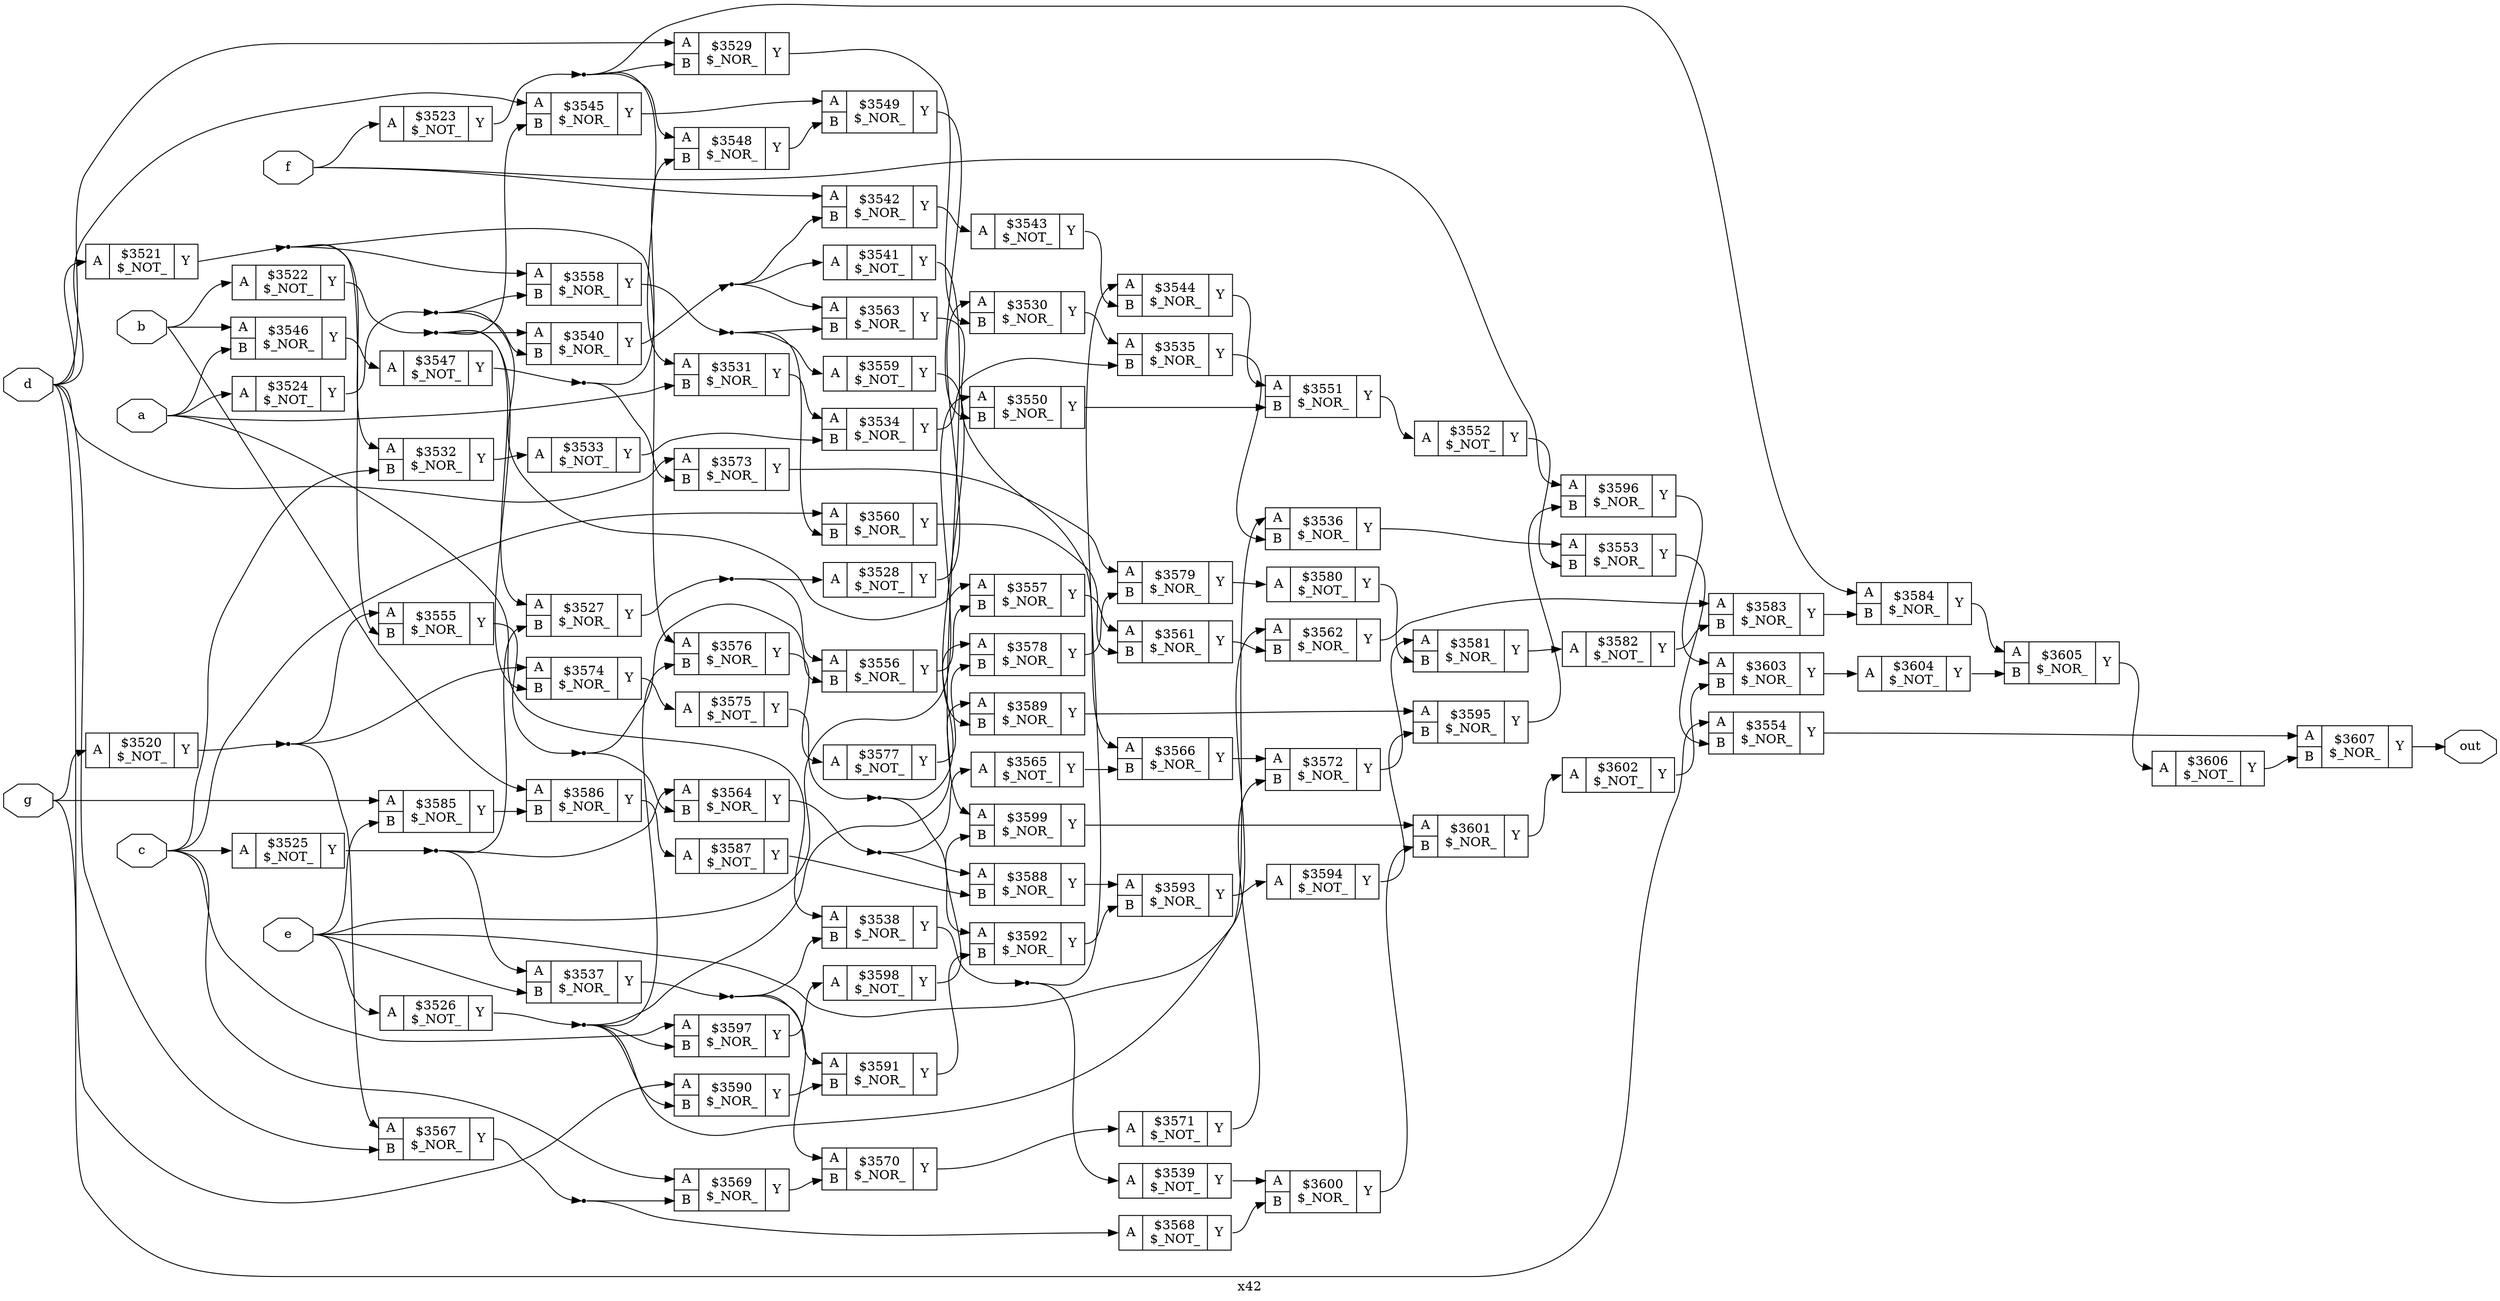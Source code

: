 digraph "x42" {
label="x42";
rankdir="LR";
remincross=true;
n88 [ shape=octagon, label="a", color="black", fontcolor="black" ];
n89 [ shape=octagon, label="b", color="black", fontcolor="black" ];
n90 [ shape=octagon, label="c", color="black", fontcolor="black" ];
n91 [ shape=octagon, label="d", color="black", fontcolor="black" ];
n92 [ shape=octagon, label="e", color="black", fontcolor="black" ];
n93 [ shape=octagon, label="f", color="black", fontcolor="black" ];
n94 [ shape=octagon, label="g", color="black", fontcolor="black" ];
n95 [ shape=octagon, label="out", color="black", fontcolor="black" ];
c98 [ shape=record, label="{{<p96> A}|$3520\n$_NOT_|{<p97> Y}}" ];
c99 [ shape=record, label="{{<p96> A}|$3521\n$_NOT_|{<p97> Y}}" ];
c100 [ shape=record, label="{{<p96> A}|$3522\n$_NOT_|{<p97> Y}}" ];
c101 [ shape=record, label="{{<p96> A}|$3523\n$_NOT_|{<p97> Y}}" ];
c102 [ shape=record, label="{{<p96> A}|$3524\n$_NOT_|{<p97> Y}}" ];
c103 [ shape=record, label="{{<p96> A}|$3525\n$_NOT_|{<p97> Y}}" ];
c104 [ shape=record, label="{{<p96> A}|$3526\n$_NOT_|{<p97> Y}}" ];
c106 [ shape=record, label="{{<p96> A|<p105> B}|$3527\n$_NOR_|{<p97> Y}}" ];
c107 [ shape=record, label="{{<p96> A}|$3528\n$_NOT_|{<p97> Y}}" ];
c108 [ shape=record, label="{{<p96> A|<p105> B}|$3529\n$_NOR_|{<p97> Y}}" ];
c109 [ shape=record, label="{{<p96> A|<p105> B}|$3530\n$_NOR_|{<p97> Y}}" ];
c110 [ shape=record, label="{{<p96> A|<p105> B}|$3531\n$_NOR_|{<p97> Y}}" ];
c111 [ shape=record, label="{{<p96> A|<p105> B}|$3532\n$_NOR_|{<p97> Y}}" ];
c112 [ shape=record, label="{{<p96> A}|$3533\n$_NOT_|{<p97> Y}}" ];
c113 [ shape=record, label="{{<p96> A|<p105> B}|$3534\n$_NOR_|{<p97> Y}}" ];
c114 [ shape=record, label="{{<p96> A|<p105> B}|$3535\n$_NOR_|{<p97> Y}}" ];
c115 [ shape=record, label="{{<p96> A|<p105> B}|$3536\n$_NOR_|{<p97> Y}}" ];
c116 [ shape=record, label="{{<p96> A|<p105> B}|$3537\n$_NOR_|{<p97> Y}}" ];
c117 [ shape=record, label="{{<p96> A|<p105> B}|$3538\n$_NOR_|{<p97> Y}}" ];
c118 [ shape=record, label="{{<p96> A}|$3539\n$_NOT_|{<p97> Y}}" ];
c119 [ shape=record, label="{{<p96> A|<p105> B}|$3540\n$_NOR_|{<p97> Y}}" ];
c120 [ shape=record, label="{{<p96> A}|$3541\n$_NOT_|{<p97> Y}}" ];
c121 [ shape=record, label="{{<p96> A|<p105> B}|$3542\n$_NOR_|{<p97> Y}}" ];
c122 [ shape=record, label="{{<p96> A}|$3543\n$_NOT_|{<p97> Y}}" ];
c123 [ shape=record, label="{{<p96> A|<p105> B}|$3544\n$_NOR_|{<p97> Y}}" ];
c124 [ shape=record, label="{{<p96> A|<p105> B}|$3545\n$_NOR_|{<p97> Y}}" ];
c125 [ shape=record, label="{{<p96> A|<p105> B}|$3546\n$_NOR_|{<p97> Y}}" ];
c126 [ shape=record, label="{{<p96> A}|$3547\n$_NOT_|{<p97> Y}}" ];
c127 [ shape=record, label="{{<p96> A|<p105> B}|$3548\n$_NOR_|{<p97> Y}}" ];
c128 [ shape=record, label="{{<p96> A|<p105> B}|$3549\n$_NOR_|{<p97> Y}}" ];
c129 [ shape=record, label="{{<p96> A|<p105> B}|$3550\n$_NOR_|{<p97> Y}}" ];
c130 [ shape=record, label="{{<p96> A|<p105> B}|$3551\n$_NOR_|{<p97> Y}}" ];
c131 [ shape=record, label="{{<p96> A}|$3552\n$_NOT_|{<p97> Y}}" ];
c132 [ shape=record, label="{{<p96> A|<p105> B}|$3553\n$_NOR_|{<p97> Y}}" ];
c133 [ shape=record, label="{{<p96> A|<p105> B}|$3554\n$_NOR_|{<p97> Y}}" ];
c134 [ shape=record, label="{{<p96> A|<p105> B}|$3555\n$_NOR_|{<p97> Y}}" ];
c135 [ shape=record, label="{{<p96> A|<p105> B}|$3556\n$_NOR_|{<p97> Y}}" ];
c136 [ shape=record, label="{{<p96> A|<p105> B}|$3557\n$_NOR_|{<p97> Y}}" ];
c137 [ shape=record, label="{{<p96> A|<p105> B}|$3558\n$_NOR_|{<p97> Y}}" ];
c138 [ shape=record, label="{{<p96> A}|$3559\n$_NOT_|{<p97> Y}}" ];
c139 [ shape=record, label="{{<p96> A|<p105> B}|$3560\n$_NOR_|{<p97> Y}}" ];
c140 [ shape=record, label="{{<p96> A|<p105> B}|$3561\n$_NOR_|{<p97> Y}}" ];
c141 [ shape=record, label="{{<p96> A|<p105> B}|$3562\n$_NOR_|{<p97> Y}}" ];
c142 [ shape=record, label="{{<p96> A|<p105> B}|$3563\n$_NOR_|{<p97> Y}}" ];
c143 [ shape=record, label="{{<p96> A|<p105> B}|$3564\n$_NOR_|{<p97> Y}}" ];
c144 [ shape=record, label="{{<p96> A}|$3565\n$_NOT_|{<p97> Y}}" ];
c145 [ shape=record, label="{{<p96> A|<p105> B}|$3566\n$_NOR_|{<p97> Y}}" ];
c146 [ shape=record, label="{{<p96> A|<p105> B}|$3567\n$_NOR_|{<p97> Y}}" ];
c147 [ shape=record, label="{{<p96> A}|$3568\n$_NOT_|{<p97> Y}}" ];
c148 [ shape=record, label="{{<p96> A|<p105> B}|$3569\n$_NOR_|{<p97> Y}}" ];
c149 [ shape=record, label="{{<p96> A|<p105> B}|$3570\n$_NOR_|{<p97> Y}}" ];
c150 [ shape=record, label="{{<p96> A}|$3571\n$_NOT_|{<p97> Y}}" ];
c151 [ shape=record, label="{{<p96> A|<p105> B}|$3572\n$_NOR_|{<p97> Y}}" ];
c152 [ shape=record, label="{{<p96> A|<p105> B}|$3573\n$_NOR_|{<p97> Y}}" ];
c153 [ shape=record, label="{{<p96> A|<p105> B}|$3574\n$_NOR_|{<p97> Y}}" ];
c154 [ shape=record, label="{{<p96> A}|$3575\n$_NOT_|{<p97> Y}}" ];
c155 [ shape=record, label="{{<p96> A|<p105> B}|$3576\n$_NOR_|{<p97> Y}}" ];
c156 [ shape=record, label="{{<p96> A}|$3577\n$_NOT_|{<p97> Y}}" ];
c157 [ shape=record, label="{{<p96> A|<p105> B}|$3578\n$_NOR_|{<p97> Y}}" ];
c158 [ shape=record, label="{{<p96> A|<p105> B}|$3579\n$_NOR_|{<p97> Y}}" ];
c159 [ shape=record, label="{{<p96> A}|$3580\n$_NOT_|{<p97> Y}}" ];
c160 [ shape=record, label="{{<p96> A|<p105> B}|$3581\n$_NOR_|{<p97> Y}}" ];
c161 [ shape=record, label="{{<p96> A}|$3582\n$_NOT_|{<p97> Y}}" ];
c162 [ shape=record, label="{{<p96> A|<p105> B}|$3583\n$_NOR_|{<p97> Y}}" ];
c163 [ shape=record, label="{{<p96> A|<p105> B}|$3584\n$_NOR_|{<p97> Y}}" ];
c164 [ shape=record, label="{{<p96> A|<p105> B}|$3585\n$_NOR_|{<p97> Y}}" ];
c165 [ shape=record, label="{{<p96> A|<p105> B}|$3586\n$_NOR_|{<p97> Y}}" ];
c166 [ shape=record, label="{{<p96> A}|$3587\n$_NOT_|{<p97> Y}}" ];
c167 [ shape=record, label="{{<p96> A|<p105> B}|$3588\n$_NOR_|{<p97> Y}}" ];
c168 [ shape=record, label="{{<p96> A|<p105> B}|$3589\n$_NOR_|{<p97> Y}}" ];
c169 [ shape=record, label="{{<p96> A|<p105> B}|$3590\n$_NOR_|{<p97> Y}}" ];
c170 [ shape=record, label="{{<p96> A|<p105> B}|$3591\n$_NOR_|{<p97> Y}}" ];
c171 [ shape=record, label="{{<p96> A|<p105> B}|$3592\n$_NOR_|{<p97> Y}}" ];
c172 [ shape=record, label="{{<p96> A|<p105> B}|$3593\n$_NOR_|{<p97> Y}}" ];
c173 [ shape=record, label="{{<p96> A}|$3594\n$_NOT_|{<p97> Y}}" ];
c174 [ shape=record, label="{{<p96> A|<p105> B}|$3595\n$_NOR_|{<p97> Y}}" ];
c175 [ shape=record, label="{{<p96> A|<p105> B}|$3596\n$_NOR_|{<p97> Y}}" ];
c176 [ shape=record, label="{{<p96> A|<p105> B}|$3597\n$_NOR_|{<p97> Y}}" ];
c177 [ shape=record, label="{{<p96> A}|$3598\n$_NOT_|{<p97> Y}}" ];
c178 [ shape=record, label="{{<p96> A|<p105> B}|$3599\n$_NOR_|{<p97> Y}}" ];
c179 [ shape=record, label="{{<p96> A|<p105> B}|$3600\n$_NOR_|{<p97> Y}}" ];
c180 [ shape=record, label="{{<p96> A|<p105> B}|$3601\n$_NOR_|{<p97> Y}}" ];
c181 [ shape=record, label="{{<p96> A}|$3602\n$_NOT_|{<p97> Y}}" ];
c182 [ shape=record, label="{{<p96> A|<p105> B}|$3603\n$_NOR_|{<p97> Y}}" ];
c183 [ shape=record, label="{{<p96> A}|$3604\n$_NOT_|{<p97> Y}}" ];
c184 [ shape=record, label="{{<p96> A|<p105> B}|$3605\n$_NOR_|{<p97> Y}}" ];
c185 [ shape=record, label="{{<p96> A}|$3606\n$_NOT_|{<p97> Y}}" ];
c186 [ shape=record, label="{{<p96> A|<p105> B}|$3607\n$_NOR_|{<p97> Y}}" ];
n1 [ shape=point ];
c99:p97:e -> n1:w [color="black", label=""];
n1:e -> c111:p96:w [color="black", label=""];
n1:e -> c134:p105:w [color="black", label=""];
n1:e -> c137:p96:w [color="black", label=""];
n1:e -> c155:p96:w [color="black", label=""];
c109:p97:e -> c114:p96:w [color="black", label=""];
c110:p97:e -> c113:p96:w [color="black", label=""];
c111:p97:e -> c112:p96:w [color="black", label=""];
c112:p97:e -> c113:p105:w [color="black", label=""];
c113:p97:e -> c114:p105:w [color="black", label=""];
c114:p97:e -> c115:p105:w [color="black", label=""];
c115:p97:e -> c132:p96:w [color="black", label=""];
n17 [ shape=point ];
c116:p97:e -> n17:w [color="black", label=""];
n17:e -> c117:p105:w [color="black", label=""];
n17:e -> c149:p96:w [color="black", label=""];
n17:e -> c170:p96:w [color="black", label=""];
n18 [ shape=point ];
c117:p97:e -> n18:w [color="black", label=""];
n18:e -> c118:p96:w [color="black", label=""];
n18:e -> c123:p96:w [color="black", label=""];
c118:p97:e -> c179:p96:w [color="black", label=""];
n2 [ shape=point ];
c100:p97:e -> n2:w [color="black", label=""];
n2:e -> c106:p96:w [color="black", label=""];
n2:e -> c119:p96:w [color="black", label=""];
n2:e -> c124:p105:w [color="black", label=""];
n2:e -> c153:p105:w [color="black", label=""];
n20 [ shape=point ];
c119:p97:e -> n20:w [color="black", label=""];
n20:e -> c120:p96:w [color="black", label=""];
n20:e -> c121:p105:w [color="black", label=""];
n20:e -> c142:p96:w [color="black", label=""];
c120:p97:e -> c178:p96:w [color="black", label=""];
c121:p97:e -> c122:p96:w [color="black", label=""];
c122:p97:e -> c123:p105:w [color="black", label=""];
c123:p97:e -> c130:p96:w [color="black", label=""];
c124:p97:e -> c128:p96:w [color="black", label=""];
c125:p97:e -> c126:p96:w [color="black", label=""];
n27 [ shape=point ];
c126:p97:e -> n27:w [color="black", label=""];
n27:e -> c127:p105:w [color="black", label=""];
n27:e -> c152:p105:w [color="black", label=""];
c127:p97:e -> c128:p105:w [color="black", label=""];
c128:p97:e -> c129:p105:w [color="black", label=""];
n3 [ shape=point ];
c101:p97:e -> n3:w [color="black", label=""];
n3:e -> c108:p105:w [color="black", label=""];
n3:e -> c110:p96:w [color="black", label=""];
n3:e -> c127:p96:w [color="black", label=""];
n3:e -> c163:p96:w [color="black", label=""];
c129:p97:e -> c130:p105:w [color="black", label=""];
c130:p97:e -> c131:p96:w [color="black", label=""];
c131:p97:e -> c132:p105:w [color="black", label=""];
c132:p97:e -> c133:p105:w [color="black", label=""];
c133:p97:e -> c186:p96:w [color="black", label=""];
n35 [ shape=point ];
c134:p97:e -> n35:w [color="black", label=""];
n35:e -> c135:p105:w [color="black", label=""];
n35:e -> c143:p105:w [color="black", label=""];
c135:p97:e -> c136:p105:w [color="black", label=""];
c136:p97:e -> c140:p96:w [color="black", label=""];
n38 [ shape=point ];
c137:p97:e -> n38:w [color="black", label=""];
n38:e -> c138:p96:w [color="black", label=""];
n38:e -> c139:p105:w [color="black", label=""];
n38:e -> c142:p105:w [color="black", label=""];
c138:p97:e -> c168:p105:w [color="black", label=""];
n4 [ shape=point ];
c102:p97:e -> n4:w [color="black", label=""];
n4:e -> c119:p105:w [color="black", label=""];
n4:e -> c136:p96:w [color="black", label=""];
n4:e -> c137:p105:w [color="black", label=""];
c139:p97:e -> c140:p105:w [color="black", label=""];
c140:p97:e -> c141:p105:w [color="black", label=""];
c141:p97:e -> c162:p96:w [color="black", label=""];
c142:p97:e -> c145:p96:w [color="black", label=""];
n44 [ shape=point ];
c143:p97:e -> n44:w [color="black", label=""];
n44:e -> c144:p96:w [color="black", label=""];
n44:e -> c167:p96:w [color="black", label=""];
c144:p97:e -> c145:p105:w [color="black", label=""];
c145:p97:e -> c151:p96:w [color="black", label=""];
n47 [ shape=point ];
c146:p97:e -> n47:w [color="black", label=""];
n47:e -> c147:p96:w [color="black", label=""];
n47:e -> c148:p105:w [color="black", label=""];
c147:p97:e -> c179:p105:w [color="black", label=""];
c148:p97:e -> c149:p105:w [color="black", label=""];
n5 [ shape=point ];
c103:p97:e -> n5:w [color="black", label=""];
n5:e -> c106:p105:w [color="black", label=""];
n5:e -> c116:p96:w [color="black", label=""];
n5:e -> c143:p96:w [color="black", label=""];
c149:p97:e -> c150:p96:w [color="black", label=""];
c150:p97:e -> c151:p105:w [color="black", label=""];
c151:p97:e -> c160:p96:w [color="black", label=""];
c152:p97:e -> c158:p96:w [color="black", label=""];
c153:p97:e -> c154:p96:w [color="black", label=""];
n55 [ shape=point ];
c154:p97:e -> n55:w [color="black", label=""];
n55:e -> c157:p96:w [color="black", label=""];
n55:e -> c171:p96:w [color="black", label=""];
c155:p97:e -> c156:p96:w [color="black", label=""];
c156:p97:e -> c157:p105:w [color="black", label=""];
c157:p97:e -> c158:p105:w [color="black", label=""];
c158:p97:e -> c159:p96:w [color="black", label=""];
n6 [ shape=point ];
c104:p97:e -> n6:w [color="black", label=""];
n6:e -> c115:p96:w [color="black", label=""];
n6:e -> c155:p105:w [color="black", label=""];
n6:e -> c168:p96:w [color="black", label=""];
n6:e -> c169:p105:w [color="black", label=""];
n6:e -> c176:p105:w [color="black", label=""];
c159:p97:e -> c160:p105:w [color="black", label=""];
c160:p97:e -> c161:p96:w [color="black", label=""];
c161:p97:e -> c162:p105:w [color="black", label=""];
c162:p97:e -> c163:p105:w [color="black", label=""];
c163:p97:e -> c184:p96:w [color="black", label=""];
c164:p97:e -> c165:p105:w [color="black", label=""];
c165:p97:e -> c166:p96:w [color="black", label=""];
c166:p97:e -> c167:p105:w [color="black", label=""];
c167:p97:e -> c172:p96:w [color="black", label=""];
c168:p97:e -> c174:p96:w [color="black", label=""];
n7 [ shape=point ];
c106:p97:e -> n7:w [color="black", label=""];
n7:e -> c107:p96:w [color="black", label=""];
n7:e -> c135:p96:w [color="black", label=""];
c169:p97:e -> c170:p105:w [color="black", label=""];
c170:p97:e -> c171:p105:w [color="black", label=""];
c171:p97:e -> c172:p105:w [color="black", label=""];
c172:p97:e -> c173:p96:w [color="black", label=""];
c173:p97:e -> c174:p105:w [color="black", label=""];
c174:p97:e -> c175:p105:w [color="black", label=""];
c175:p97:e -> c182:p96:w [color="black", label=""];
c176:p97:e -> c177:p96:w [color="black", label=""];
c177:p97:e -> c178:p105:w [color="black", label=""];
c178:p97:e -> c180:p96:w [color="black", label=""];
c107:p97:e -> c109:p96:w [color="black", label=""];
c179:p97:e -> c180:p105:w [color="black", label=""];
c180:p97:e -> c181:p96:w [color="black", label=""];
c181:p97:e -> c182:p105:w [color="black", label=""];
c182:p97:e -> c183:p96:w [color="black", label=""];
c183:p97:e -> c184:p105:w [color="black", label=""];
c184:p97:e -> c185:p96:w [color="black", label=""];
c185:p97:e -> c186:p105:w [color="black", label=""];
n87 [ shape=point ];
c98:p97:e -> n87:w [color="black", label=""];
n87:e -> c134:p96:w [color="black", label=""];
n87:e -> c146:p96:w [color="black", label=""];
n87:e -> c153:p96:w [color="black", label=""];
n88:e -> c102:p96:w [color="black", label=""];
n88:e -> c110:p105:w [color="black", label=""];
n88:e -> c117:p96:w [color="black", label=""];
n88:e -> c125:p105:w [color="black", label=""];
n89:e -> c100:p96:w [color="black", label=""];
n89:e -> c125:p96:w [color="black", label=""];
n89:e -> c165:p96:w [color="black", label=""];
c108:p97:e -> c109:p105:w [color="black", label=""];
n90:e -> c103:p96:w [color="black", label=""];
n90:e -> c111:p105:w [color="black", label=""];
n90:e -> c139:p96:w [color="black", label=""];
n90:e -> c148:p96:w [color="black", label=""];
n90:e -> c176:p96:w [color="black", label=""];
n91:e -> c108:p96:w [color="black", label=""];
n91:e -> c124:p96:w [color="black", label=""];
n91:e -> c146:p105:w [color="black", label=""];
n91:e -> c152:p96:w [color="black", label=""];
n91:e -> c169:p96:w [color="black", label=""];
n91:e -> c99:p96:w [color="black", label=""];
n92:e -> c104:p96:w [color="black", label=""];
n92:e -> c116:p105:w [color="black", label=""];
n92:e -> c129:p96:w [color="black", label=""];
n92:e -> c141:p96:w [color="black", label=""];
n92:e -> c164:p105:w [color="black", label=""];
n93:e -> c101:p96:w [color="black", label=""];
n93:e -> c121:p96:w [color="black", label=""];
n93:e -> c175:p96:w [color="black", label=""];
n94:e -> c133:p96:w [color="black", label=""];
n94:e -> c164:p96:w [color="black", label=""];
n94:e -> c98:p96:w [color="black", label=""];
c186:p97:e -> n95:w [color="black", label=""];
}
